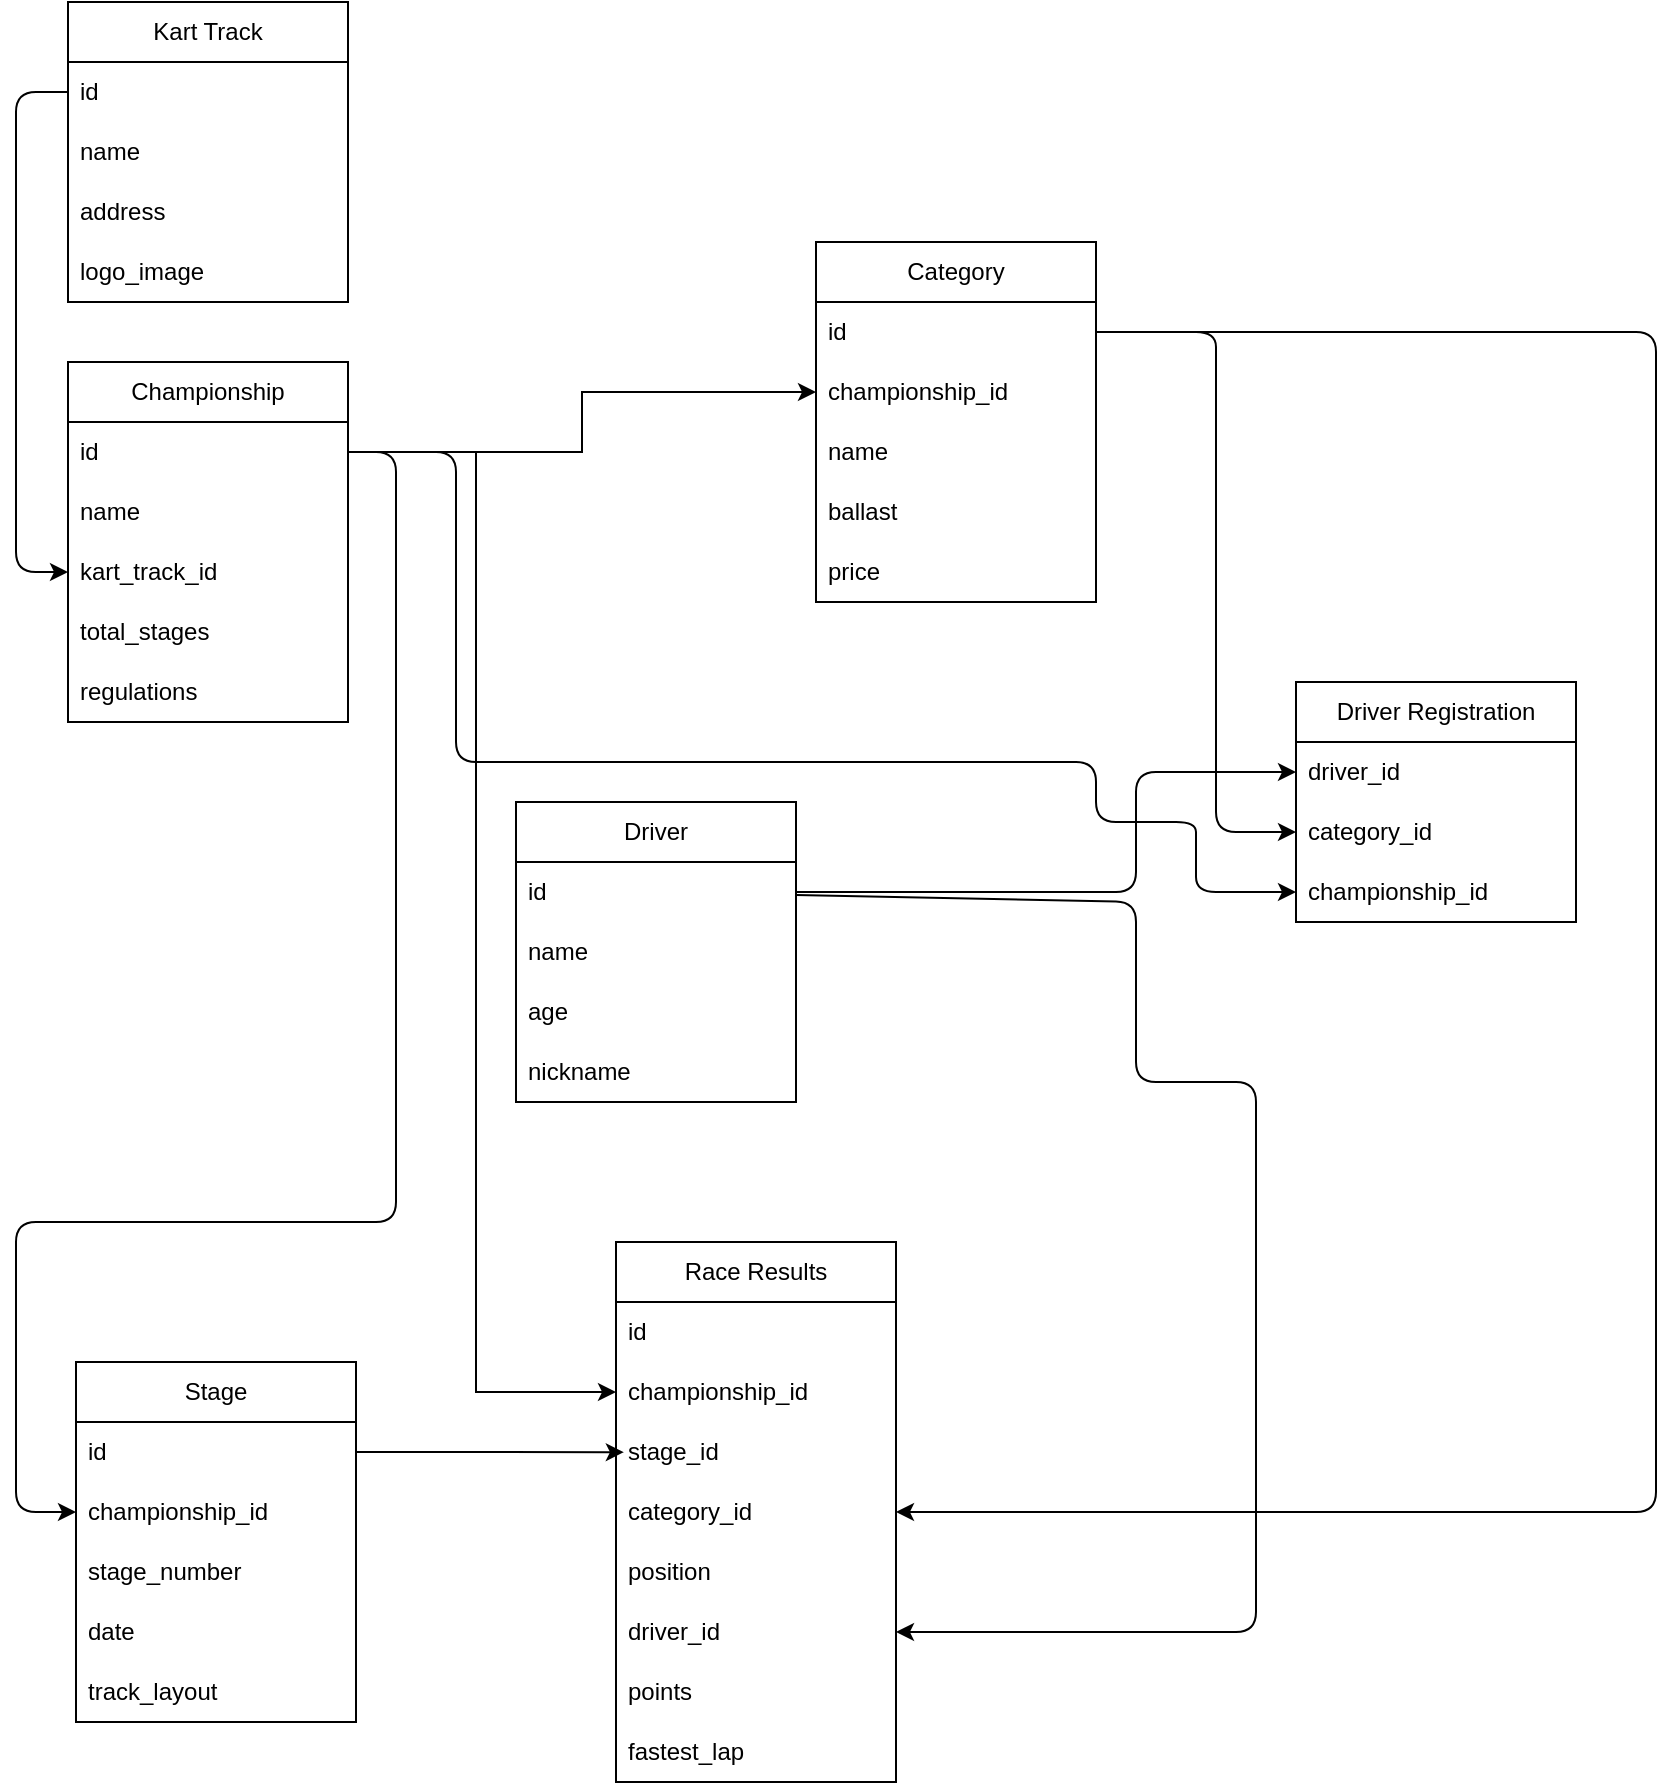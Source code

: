 <mxfile>
    <diagram name="Page-1" id="m8vW3EErnQCQkExOE2bX">
        <mxGraphModel dx="1630" dy="1060" grid="1" gridSize="10" guides="1" tooltips="1" connect="1" arrows="1" fold="1" page="1" pageScale="1" pageWidth="850" pageHeight="1100" math="0" shadow="0">
            <root>
                <mxCell id="0"/>
                <mxCell id="1" parent="0"/>
                <mxCell id="QWn9ov5LfG4lJFGgJt6n-55" style="edgeStyle=orthogonalEdgeStyle;rounded=0;orthogonalLoop=1;jettySize=auto;html=1;entryX=0;entryY=0.5;entryDx=0;entryDy=0;exitX=1;exitY=0.5;exitDx=0;exitDy=0;" parent="1" source="QWn9ov5LfG4lJFGgJt6n-9" target="QWn9ov5LfG4lJFGgJt6n-29" edge="1">
                    <mxGeometry relative="1" as="geometry">
                        <Array as="points">
                            <mxPoint x="240" y="225"/>
                            <mxPoint x="240" y="695"/>
                        </Array>
                    </mxGeometry>
                </mxCell>
                <mxCell id="QWn9ov5LfG4lJFGgJt6n-8" value="Championship" style="swimlane;fontStyle=0;childLayout=stackLayout;horizontal=1;startSize=30;horizontalStack=0;resizeParent=1;resizeParentMax=0;resizeLast=0;collapsible=1;marginBottom=0;whiteSpace=wrap;html=1;" parent="1" vertex="1">
                    <mxGeometry x="36" y="180" width="140" height="180" as="geometry">
                        <mxRectangle x="50" y="540" width="120" height="30" as="alternateBounds"/>
                    </mxGeometry>
                </mxCell>
                <mxCell id="QWn9ov5LfG4lJFGgJt6n-9" value="id" style="text;strokeColor=none;fillColor=none;align=left;verticalAlign=middle;spacingLeft=4;spacingRight=4;overflow=hidden;points=[[0,0.5],[1,0.5]];portConstraint=eastwest;rotatable=0;whiteSpace=wrap;html=1;" parent="QWn9ov5LfG4lJFGgJt6n-8" vertex="1">
                    <mxGeometry y="30" width="140" height="30" as="geometry"/>
                </mxCell>
                <mxCell id="QWn9ov5LfG4lJFGgJt6n-10" value="name" style="text;strokeColor=none;fillColor=none;align=left;verticalAlign=middle;spacingLeft=4;spacingRight=4;overflow=hidden;points=[[0,0.5],[1,0.5]];portConstraint=eastwest;rotatable=0;whiteSpace=wrap;html=1;" parent="QWn9ov5LfG4lJFGgJt6n-8" vertex="1">
                    <mxGeometry y="60" width="140" height="30" as="geometry"/>
                </mxCell>
                <mxCell id="QWn9ov5LfG4lJFGgJt6n-11" value="kart_track_id" style="text;strokeColor=none;fillColor=none;align=left;verticalAlign=middle;spacingLeft=4;spacingRight=4;overflow=hidden;points=[[0,0.5],[1,0.5]];portConstraint=eastwest;rotatable=0;whiteSpace=wrap;html=1;" parent="QWn9ov5LfG4lJFGgJt6n-8" vertex="1">
                    <mxGeometry y="90" width="140" height="30" as="geometry"/>
                </mxCell>
                <mxCell id="QWn9ov5LfG4lJFGgJt6n-18" value="total_stages" style="text;strokeColor=none;fillColor=none;align=left;verticalAlign=middle;spacingLeft=4;spacingRight=4;overflow=hidden;points=[[0,0.5],[1,0.5]];portConstraint=eastwest;rotatable=0;whiteSpace=wrap;html=1;" parent="QWn9ov5LfG4lJFGgJt6n-8" vertex="1">
                    <mxGeometry y="120" width="140" height="30" as="geometry"/>
                </mxCell>
                <mxCell id="QWn9ov5LfG4lJFGgJt6n-15" value="regulations" style="text;strokeColor=none;fillColor=none;align=left;verticalAlign=middle;spacingLeft=4;spacingRight=4;overflow=hidden;points=[[0,0.5],[1,0.5]];portConstraint=eastwest;rotatable=0;whiteSpace=wrap;html=1;" parent="QWn9ov5LfG4lJFGgJt6n-8" vertex="1">
                    <mxGeometry y="150" width="140" height="30" as="geometry"/>
                </mxCell>
                <mxCell id="QWn9ov5LfG4lJFGgJt6n-20" value="Category" style="swimlane;fontStyle=0;childLayout=stackLayout;horizontal=1;startSize=30;horizontalStack=0;resizeParent=1;resizeParentMax=0;resizeLast=0;collapsible=1;marginBottom=0;whiteSpace=wrap;html=1;" parent="1" vertex="1">
                    <mxGeometry x="410" y="120" width="140" height="180" as="geometry"/>
                </mxCell>
                <mxCell id="QWn9ov5LfG4lJFGgJt6n-26" value="id" style="text;strokeColor=none;fillColor=none;align=left;verticalAlign=middle;spacingLeft=4;spacingRight=4;overflow=hidden;points=[[0,0.5],[1,0.5]];portConstraint=eastwest;rotatable=0;whiteSpace=wrap;html=1;" parent="QWn9ov5LfG4lJFGgJt6n-20" vertex="1">
                    <mxGeometry y="30" width="140" height="30" as="geometry"/>
                </mxCell>
                <mxCell id="QWn9ov5LfG4lJFGgJt6n-21" value="championship_id" style="text;strokeColor=none;fillColor=none;align=left;verticalAlign=middle;spacingLeft=4;spacingRight=4;overflow=hidden;points=[[0,0.5],[1,0.5]];portConstraint=eastwest;rotatable=0;whiteSpace=wrap;html=1;" parent="QWn9ov5LfG4lJFGgJt6n-20" vertex="1">
                    <mxGeometry y="60" width="140" height="30" as="geometry"/>
                </mxCell>
                <mxCell id="QWn9ov5LfG4lJFGgJt6n-22" value="name" style="text;strokeColor=none;fillColor=none;align=left;verticalAlign=middle;spacingLeft=4;spacingRight=4;overflow=hidden;points=[[0,0.5],[1,0.5]];portConstraint=eastwest;rotatable=0;whiteSpace=wrap;html=1;" parent="QWn9ov5LfG4lJFGgJt6n-20" vertex="1">
                    <mxGeometry y="90" width="140" height="30" as="geometry"/>
                </mxCell>
                <mxCell id="QWn9ov5LfG4lJFGgJt6n-23" value="ballast" style="text;strokeColor=none;fillColor=none;align=left;verticalAlign=middle;spacingLeft=4;spacingRight=4;overflow=hidden;points=[[0,0.5],[1,0.5]];portConstraint=eastwest;rotatable=0;whiteSpace=wrap;html=1;" parent="QWn9ov5LfG4lJFGgJt6n-20" vertex="1">
                    <mxGeometry y="120" width="140" height="30" as="geometry"/>
                </mxCell>
                <mxCell id="QWn9ov5LfG4lJFGgJt6n-25" value="price" style="text;strokeColor=none;fillColor=none;align=left;verticalAlign=middle;spacingLeft=4;spacingRight=4;overflow=hidden;points=[[0,0.5],[1,0.5]];portConstraint=eastwest;rotatable=0;whiteSpace=wrap;html=1;" parent="QWn9ov5LfG4lJFGgJt6n-20" vertex="1">
                    <mxGeometry y="150" width="140" height="30" as="geometry"/>
                </mxCell>
                <mxCell id="QWn9ov5LfG4lJFGgJt6n-24" style="edgeStyle=orthogonalEdgeStyle;rounded=0;orthogonalLoop=1;jettySize=auto;html=1;" parent="1" source="QWn9ov5LfG4lJFGgJt6n-9" target="QWn9ov5LfG4lJFGgJt6n-21" edge="1">
                    <mxGeometry relative="1" as="geometry"/>
                </mxCell>
                <mxCell id="QWn9ov5LfG4lJFGgJt6n-27" value="Race Results" style="swimlane;fontStyle=0;childLayout=stackLayout;horizontal=1;startSize=30;horizontalStack=0;resizeParent=1;resizeParentMax=0;resizeLast=0;collapsible=1;marginBottom=0;whiteSpace=wrap;html=1;" parent="1" vertex="1">
                    <mxGeometry x="310" y="620" width="140" height="270" as="geometry"/>
                </mxCell>
                <mxCell id="QWn9ov5LfG4lJFGgJt6n-28" value="id" style="text;strokeColor=none;fillColor=none;align=left;verticalAlign=middle;spacingLeft=4;spacingRight=4;overflow=hidden;points=[[0,0.5],[1,0.5]];portConstraint=eastwest;rotatable=0;whiteSpace=wrap;html=1;" parent="QWn9ov5LfG4lJFGgJt6n-27" vertex="1">
                    <mxGeometry y="30" width="140" height="30" as="geometry"/>
                </mxCell>
                <mxCell id="QWn9ov5LfG4lJFGgJt6n-29" value="championship_id" style="text;strokeColor=none;fillColor=none;align=left;verticalAlign=middle;spacingLeft=4;spacingRight=4;overflow=hidden;points=[[0,0.5],[1,0.5]];portConstraint=eastwest;rotatable=0;whiteSpace=wrap;html=1;" parent="QWn9ov5LfG4lJFGgJt6n-27" vertex="1">
                    <mxGeometry y="60" width="140" height="30" as="geometry"/>
                </mxCell>
                <mxCell id="QWn9ov5LfG4lJFGgJt6n-30" value="stage_id" style="text;strokeColor=none;fillColor=none;align=left;verticalAlign=middle;spacingLeft=4;spacingRight=4;overflow=hidden;points=[[0,0.5],[1,0.5]];portConstraint=eastwest;rotatable=0;whiteSpace=wrap;html=1;" parent="QWn9ov5LfG4lJFGgJt6n-27" vertex="1">
                    <mxGeometry y="90" width="140" height="30" as="geometry"/>
                </mxCell>
                <mxCell id="4" value="category_id" style="text;strokeColor=none;fillColor=none;align=left;verticalAlign=middle;spacingLeft=4;spacingRight=4;overflow=hidden;points=[[0,0.5],[1,0.5]];portConstraint=eastwest;rotatable=0;whiteSpace=wrap;html=1;" parent="QWn9ov5LfG4lJFGgJt6n-27" vertex="1">
                    <mxGeometry y="120" width="140" height="30" as="geometry"/>
                </mxCell>
                <mxCell id="QWn9ov5LfG4lJFGgJt6n-36" value="position" style="text;strokeColor=none;fillColor=none;align=left;verticalAlign=middle;spacingLeft=4;spacingRight=4;overflow=hidden;points=[[0,0.5],[1,0.5]];portConstraint=eastwest;rotatable=0;whiteSpace=wrap;html=1;" parent="QWn9ov5LfG4lJFGgJt6n-27" vertex="1">
                    <mxGeometry y="150" width="140" height="30" as="geometry"/>
                </mxCell>
                <mxCell id="QWn9ov5LfG4lJFGgJt6n-38" value="driver_id" style="text;strokeColor=none;fillColor=none;align=left;verticalAlign=middle;spacingLeft=4;spacingRight=4;overflow=hidden;points=[[0,0.5],[1,0.5]];portConstraint=eastwest;rotatable=0;whiteSpace=wrap;html=1;" parent="QWn9ov5LfG4lJFGgJt6n-27" vertex="1">
                    <mxGeometry y="180" width="140" height="30" as="geometry"/>
                </mxCell>
                <mxCell id="QWn9ov5LfG4lJFGgJt6n-37" value="points" style="text;strokeColor=none;fillColor=none;align=left;verticalAlign=middle;spacingLeft=4;spacingRight=4;overflow=hidden;points=[[0,0.5],[1,0.5]];portConstraint=eastwest;rotatable=0;whiteSpace=wrap;html=1;" parent="QWn9ov5LfG4lJFGgJt6n-27" vertex="1">
                    <mxGeometry y="210" width="140" height="30" as="geometry"/>
                </mxCell>
                <mxCell id="QWn9ov5LfG4lJFGgJt6n-39" value="fastest_lap" style="text;strokeColor=none;fillColor=none;align=left;verticalAlign=middle;spacingLeft=4;spacingRight=4;overflow=hidden;points=[[0,0.5],[1,0.5]];portConstraint=eastwest;rotatable=0;whiteSpace=wrap;html=1;" parent="QWn9ov5LfG4lJFGgJt6n-27" vertex="1">
                    <mxGeometry y="240" width="140" height="30" as="geometry"/>
                </mxCell>
                <mxCell id="QWn9ov5LfG4lJFGgJt6n-31" value="Stage" style="swimlane;fontStyle=0;childLayout=stackLayout;horizontal=1;startSize=30;horizontalStack=0;resizeParent=1;resizeParentMax=0;resizeLast=0;collapsible=1;marginBottom=0;whiteSpace=wrap;html=1;" parent="1" vertex="1">
                    <mxGeometry x="40" y="680" width="140" height="180" as="geometry"/>
                </mxCell>
                <mxCell id="QWn9ov5LfG4lJFGgJt6n-32" value="id" style="text;strokeColor=none;fillColor=none;align=left;verticalAlign=middle;spacingLeft=4;spacingRight=4;overflow=hidden;points=[[0,0.5],[1,0.5]];portConstraint=eastwest;rotatable=0;whiteSpace=wrap;html=1;" parent="QWn9ov5LfG4lJFGgJt6n-31" vertex="1">
                    <mxGeometry y="30" width="140" height="30" as="geometry"/>
                </mxCell>
                <mxCell id="QWn9ov5LfG4lJFGgJt6n-33" value="championship_id" style="text;strokeColor=none;fillColor=none;align=left;verticalAlign=middle;spacingLeft=4;spacingRight=4;overflow=hidden;points=[[0,0.5],[1,0.5]];portConstraint=eastwest;rotatable=0;whiteSpace=wrap;html=1;" parent="QWn9ov5LfG4lJFGgJt6n-31" vertex="1">
                    <mxGeometry y="60" width="140" height="30" as="geometry"/>
                </mxCell>
                <mxCell id="QWn9ov5LfG4lJFGgJt6n-34" value="stage_number" style="text;strokeColor=none;fillColor=none;align=left;verticalAlign=middle;spacingLeft=4;spacingRight=4;overflow=hidden;points=[[0,0.5],[1,0.5]];portConstraint=eastwest;rotatable=0;whiteSpace=wrap;html=1;" parent="QWn9ov5LfG4lJFGgJt6n-31" vertex="1">
                    <mxGeometry y="90" width="140" height="30" as="geometry"/>
                </mxCell>
                <mxCell id="QWn9ov5LfG4lJFGgJt6n-35" value="date" style="text;strokeColor=none;fillColor=none;align=left;verticalAlign=middle;spacingLeft=4;spacingRight=4;overflow=hidden;points=[[0,0.5],[1,0.5]];portConstraint=eastwest;rotatable=0;whiteSpace=wrap;html=1;" parent="QWn9ov5LfG4lJFGgJt6n-31" vertex="1">
                    <mxGeometry y="120" width="140" height="30" as="geometry"/>
                </mxCell>
                <mxCell id="15" value="track_layout" style="text;strokeColor=none;fillColor=none;align=left;verticalAlign=middle;spacingLeft=4;spacingRight=4;overflow=hidden;points=[[0,0.5],[1,0.5]];portConstraint=eastwest;rotatable=0;whiteSpace=wrap;html=1;" vertex="1" parent="QWn9ov5LfG4lJFGgJt6n-31">
                    <mxGeometry y="150" width="140" height="30" as="geometry"/>
                </mxCell>
                <mxCell id="QWn9ov5LfG4lJFGgJt6n-40" value="Driver" style="swimlane;fontStyle=0;childLayout=stackLayout;horizontal=1;startSize=30;horizontalStack=0;resizeParent=1;resizeParentMax=0;resizeLast=0;collapsible=1;marginBottom=0;whiteSpace=wrap;html=1;" parent="1" vertex="1">
                    <mxGeometry x="260" y="400" width="140" height="150" as="geometry"/>
                </mxCell>
                <mxCell id="QWn9ov5LfG4lJFGgJt6n-41" value="id" style="text;strokeColor=none;fillColor=none;align=left;verticalAlign=middle;spacingLeft=4;spacingRight=4;overflow=hidden;points=[[0,0.5],[1,0.5]];portConstraint=eastwest;rotatable=0;whiteSpace=wrap;html=1;" parent="QWn9ov5LfG4lJFGgJt6n-40" vertex="1">
                    <mxGeometry y="30" width="140" height="30" as="geometry"/>
                </mxCell>
                <mxCell id="QWn9ov5LfG4lJFGgJt6n-42" value="name" style="text;strokeColor=none;fillColor=none;align=left;verticalAlign=middle;spacingLeft=4;spacingRight=4;overflow=hidden;points=[[0,0.5],[1,0.5]];portConstraint=eastwest;rotatable=0;whiteSpace=wrap;html=1;" parent="QWn9ov5LfG4lJFGgJt6n-40" vertex="1">
                    <mxGeometry y="60" width="140" height="30" as="geometry"/>
                </mxCell>
                <mxCell id="QWn9ov5LfG4lJFGgJt6n-45" value="age" style="text;strokeColor=none;fillColor=none;align=left;verticalAlign=middle;spacingLeft=4;spacingRight=4;overflow=hidden;points=[[0,0.5],[1,0.5]];portConstraint=eastwest;rotatable=0;whiteSpace=wrap;html=1;" parent="QWn9ov5LfG4lJFGgJt6n-40" vertex="1">
                    <mxGeometry y="90" width="140" height="30" as="geometry"/>
                </mxCell>
                <mxCell id="QWn9ov5LfG4lJFGgJt6n-44" value="nickname" style="text;strokeColor=none;fillColor=none;align=left;verticalAlign=middle;spacingLeft=4;spacingRight=4;overflow=hidden;points=[[0,0.5],[1,0.5]];portConstraint=eastwest;rotatable=0;whiteSpace=wrap;html=1;" parent="QWn9ov5LfG4lJFGgJt6n-40" vertex="1">
                    <mxGeometry y="120" width="140" height="30" as="geometry"/>
                </mxCell>
                <mxCell id="QWn9ov5LfG4lJFGgJt6n-52" style="edgeStyle=orthogonalEdgeStyle;rounded=0;orthogonalLoop=1;jettySize=auto;html=1;entryX=0.028;entryY=0.503;entryDx=0;entryDy=0;entryPerimeter=0;" parent="1" source="QWn9ov5LfG4lJFGgJt6n-32" target="QWn9ov5LfG4lJFGgJt6n-30" edge="1">
                    <mxGeometry relative="1" as="geometry"/>
                </mxCell>
                <mxCell id="2" style="edgeStyle=none;html=1;exitX=1;exitY=0.5;exitDx=0;exitDy=0;entryX=0;entryY=0.5;entryDx=0;entryDy=0;" parent="1" source="QWn9ov5LfG4lJFGgJt6n-9" target="QWn9ov5LfG4lJFGgJt6n-33" edge="1">
                    <mxGeometry relative="1" as="geometry">
                        <Array as="points">
                            <mxPoint x="200" y="225"/>
                            <mxPoint x="200" y="470"/>
                            <mxPoint x="200" y="610"/>
                            <mxPoint x="10" y="610"/>
                            <mxPoint x="10" y="755"/>
                        </Array>
                    </mxGeometry>
                </mxCell>
                <mxCell id="5" style="edgeStyle=none;html=1;entryX=1;entryY=0.5;entryDx=0;entryDy=0;exitX=1;exitY=0.5;exitDx=0;exitDy=0;" parent="1" source="QWn9ov5LfG4lJFGgJt6n-26" target="4" edge="1">
                    <mxGeometry relative="1" as="geometry">
                        <Array as="points">
                            <mxPoint x="830" y="165"/>
                            <mxPoint x="830" y="755"/>
                        </Array>
                    </mxGeometry>
                </mxCell>
                <mxCell id="7" value="Kart Track" style="swimlane;fontStyle=0;childLayout=stackLayout;horizontal=1;startSize=30;horizontalStack=0;resizeParent=1;resizeParentMax=0;resizeLast=0;collapsible=1;marginBottom=0;whiteSpace=wrap;html=1;" vertex="1" parent="1">
                    <mxGeometry x="36" width="140" height="150" as="geometry"/>
                </mxCell>
                <mxCell id="8" value="id" style="text;strokeColor=none;fillColor=none;align=left;verticalAlign=middle;spacingLeft=4;spacingRight=4;overflow=hidden;points=[[0,0.5],[1,0.5]];portConstraint=eastwest;rotatable=0;whiteSpace=wrap;html=1;" vertex="1" parent="7">
                    <mxGeometry y="30" width="140" height="30" as="geometry"/>
                </mxCell>
                <mxCell id="9" value="name" style="text;strokeColor=none;fillColor=none;align=left;verticalAlign=middle;spacingLeft=4;spacingRight=4;overflow=hidden;points=[[0,0.5],[1,0.5]];portConstraint=eastwest;rotatable=0;whiteSpace=wrap;html=1;" vertex="1" parent="7">
                    <mxGeometry y="60" width="140" height="30" as="geometry"/>
                </mxCell>
                <mxCell id="10" value="address" style="text;strokeColor=none;fillColor=none;align=left;verticalAlign=middle;spacingLeft=4;spacingRight=4;overflow=hidden;points=[[0,0.5],[1,0.5]];portConstraint=eastwest;rotatable=0;whiteSpace=wrap;html=1;" vertex="1" parent="7">
                    <mxGeometry y="90" width="140" height="30" as="geometry"/>
                </mxCell>
                <mxCell id="12" value="logo_image" style="text;strokeColor=none;fillColor=none;align=left;verticalAlign=middle;spacingLeft=4;spacingRight=4;overflow=hidden;points=[[0,0.5],[1,0.5]];portConstraint=eastwest;rotatable=0;whiteSpace=wrap;html=1;" vertex="1" parent="7">
                    <mxGeometry y="120" width="140" height="30" as="geometry"/>
                </mxCell>
                <mxCell id="11" style="edgeStyle=none;html=1;entryX=0;entryY=0.5;entryDx=0;entryDy=0;exitX=0;exitY=0.5;exitDx=0;exitDy=0;" edge="1" parent="1" source="8" target="QWn9ov5LfG4lJFGgJt6n-11">
                    <mxGeometry relative="1" as="geometry">
                        <Array as="points">
                            <mxPoint x="10" y="45"/>
                            <mxPoint x="10" y="160"/>
                            <mxPoint x="10" y="285"/>
                        </Array>
                    </mxGeometry>
                </mxCell>
                <mxCell id="14" style="edgeStyle=none;html=1;entryX=1;entryY=0.5;entryDx=0;entryDy=0;" edge="1" parent="1" source="QWn9ov5LfG4lJFGgJt6n-41" target="QWn9ov5LfG4lJFGgJt6n-38">
                    <mxGeometry relative="1" as="geometry">
                        <Array as="points">
                            <mxPoint x="570" y="450"/>
                            <mxPoint x="570" y="540"/>
                            <mxPoint x="630" y="540"/>
                            <mxPoint x="630" y="815"/>
                        </Array>
                    </mxGeometry>
                </mxCell>
                <mxCell id="18" value="Driver Registration" style="swimlane;fontStyle=0;childLayout=stackLayout;horizontal=1;startSize=30;horizontalStack=0;resizeParent=1;resizeParentMax=0;resizeLast=0;collapsible=1;marginBottom=0;whiteSpace=wrap;html=1;" vertex="1" parent="1">
                    <mxGeometry x="650" y="340" width="140" height="120" as="geometry"/>
                </mxCell>
                <mxCell id="19" value="driver_id" style="text;strokeColor=none;fillColor=none;align=left;verticalAlign=middle;spacingLeft=4;spacingRight=4;overflow=hidden;points=[[0,0.5],[1,0.5]];portConstraint=eastwest;rotatable=0;whiteSpace=wrap;html=1;" vertex="1" parent="18">
                    <mxGeometry y="30" width="140" height="30" as="geometry"/>
                </mxCell>
                <mxCell id="20" value="category_id" style="text;strokeColor=none;fillColor=none;align=left;verticalAlign=middle;spacingLeft=4;spacingRight=4;overflow=hidden;points=[[0,0.5],[1,0.5]];portConstraint=eastwest;rotatable=0;whiteSpace=wrap;html=1;" vertex="1" parent="18">
                    <mxGeometry y="60" width="140" height="30" as="geometry"/>
                </mxCell>
                <mxCell id="21" value="championship_id" style="text;strokeColor=none;fillColor=none;align=left;verticalAlign=middle;spacingLeft=4;spacingRight=4;overflow=hidden;points=[[0,0.5],[1,0.5]];portConstraint=eastwest;rotatable=0;whiteSpace=wrap;html=1;" vertex="1" parent="18">
                    <mxGeometry y="90" width="140" height="30" as="geometry"/>
                </mxCell>
                <mxCell id="22" style="edgeStyle=none;html=1;entryX=0;entryY=0.5;entryDx=0;entryDy=0;exitX=1;exitY=0.5;exitDx=0;exitDy=0;" edge="1" parent="1" source="QWn9ov5LfG4lJFGgJt6n-41" target="19">
                    <mxGeometry relative="1" as="geometry">
                        <Array as="points">
                            <mxPoint x="570" y="445"/>
                            <mxPoint x="570" y="385"/>
                            <mxPoint x="610" y="385"/>
                        </Array>
                    </mxGeometry>
                </mxCell>
                <mxCell id="23" style="edgeStyle=none;html=1;entryX=0;entryY=0.5;entryDx=0;entryDy=0;exitX=1;exitY=0.5;exitDx=0;exitDy=0;" edge="1" parent="1" source="QWn9ov5LfG4lJFGgJt6n-26" target="20">
                    <mxGeometry relative="1" as="geometry">
                        <Array as="points">
                            <mxPoint x="610" y="165"/>
                            <mxPoint x="610" y="180"/>
                            <mxPoint x="610" y="200"/>
                            <mxPoint x="610" y="415"/>
                        </Array>
                    </mxGeometry>
                </mxCell>
                <mxCell id="24" style="edgeStyle=none;html=1;entryX=0;entryY=0.5;entryDx=0;entryDy=0;exitX=1;exitY=0.5;exitDx=0;exitDy=0;" edge="1" parent="1" source="QWn9ov5LfG4lJFGgJt6n-9" target="21">
                    <mxGeometry relative="1" as="geometry">
                        <Array as="points">
                            <mxPoint x="230" y="225"/>
                            <mxPoint x="230" y="380"/>
                            <mxPoint x="340" y="380"/>
                            <mxPoint x="450" y="380"/>
                            <mxPoint x="500" y="380"/>
                            <mxPoint x="550" y="380"/>
                            <mxPoint x="550" y="410"/>
                            <mxPoint x="600" y="410"/>
                            <mxPoint x="600" y="420"/>
                            <mxPoint x="600" y="445"/>
                        </Array>
                    </mxGeometry>
                </mxCell>
            </root>
        </mxGraphModel>
    </diagram>
</mxfile>